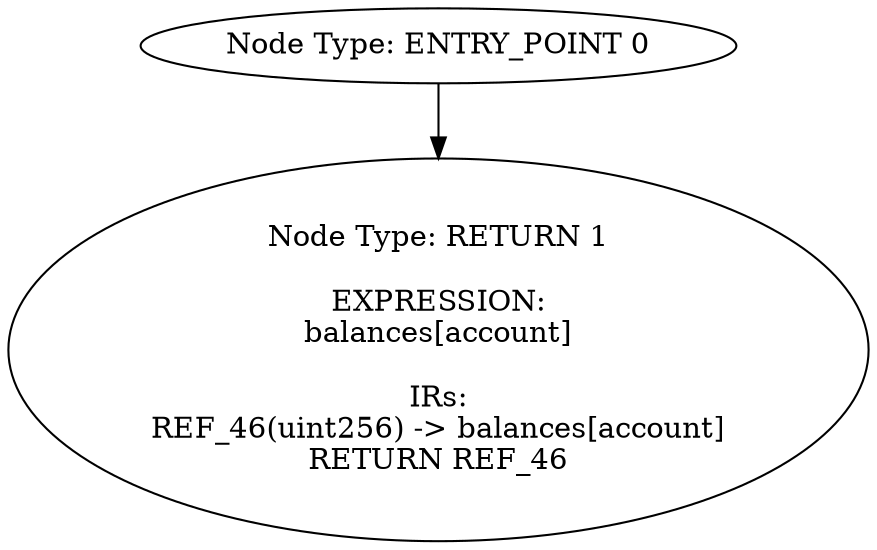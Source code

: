 digraph{
0[label="Node Type: ENTRY_POINT 0
"];
0->1;
1[label="Node Type: RETURN 1

EXPRESSION:
balances[account]

IRs:
REF_46(uint256) -> balances[account]
RETURN REF_46"];
}
